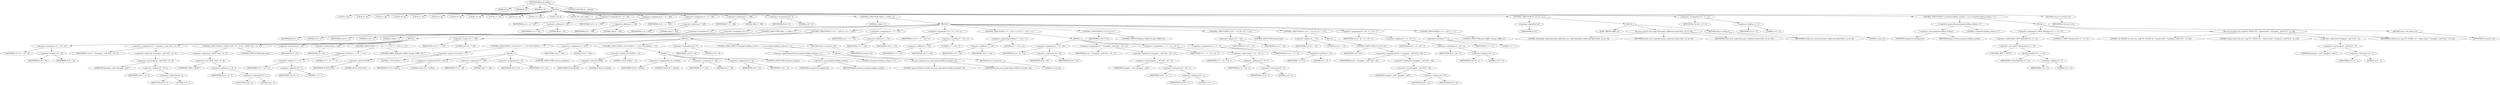 digraph udhcp_get_option {  
"1000114" [label = "(METHOD,udhcp_get_option)" ]
"1000115" [label = "(PARAM,int a1)" ]
"1000116" [label = "(PARAM,int a2)" ]
"1000117" [label = "(PARAM,int a3)" ]
"1000118" [label = "(BLOCK,,)" ]
"1000119" [label = "(LOCAL,v3: int)" ]
"1000120" [label = "(LOCAL,v4: int)" ]
"1000121" [label = "(LOCAL,v5: int)" ]
"1000122" [label = "(LOCAL,v6: int)" ]
"1000123" [label = "(LOCAL,v7: int)" ]
"1000124" [label = "(LOCAL,v8: int)" ]
"1000125" [label = "(LOCAL,v9: int)" ]
"1000126" [label = "(LOCAL,v10: int)" ]
"1000127" [label = "(LOCAL,v11: int)" ]
"1000128" [label = "(LOCAL,v12: int)" ]
"1000129" [label = "(LOCAL,v13: bool)" ]
"1000130" [label = "(LOCAL,v14: int)" ]
"1000131" [label = "(LOCAL,v16: char [ 546 ])" ]
"1000132" [label = "(<operator>.assignment,v4 = a1 + 44)" ]
"1000133" [label = "(IDENTIFIER,v4,v4 = a1 + 44)" ]
"1000134" [label = "(<operator>.addition,a1 + 44)" ]
"1000135" [label = "(IDENTIFIER,a1,a1 + 44)" ]
"1000136" [label = "(LITERAL,44,a1 + 44)" ]
"1000137" [label = "(<operator>.assignment,v5 = a1 + 108)" ]
"1000138" [label = "(IDENTIFIER,v5,v5 = a1 + 108)" ]
"1000139" [label = "(<operator>.addition,a1 + 108)" ]
"1000140" [label = "(IDENTIFIER,a1,a1 + 108)" ]
"1000141" [label = "(LITERAL,108,a1 + 108)" ]
"1000142" [label = "(<operator>.assignment,v6 = a1 + 240)" ]
"1000143" [label = "(IDENTIFIER,v6,v6 = a1 + 240)" ]
"1000144" [label = "(<operator>.addition,a1 + 240)" ]
"1000145" [label = "(IDENTIFIER,a1,a1 + 240)" ]
"1000146" [label = "(LITERAL,240,a1 + 240)" ]
"1000147" [label = "(<operator>.assignment,v7 = 388)" ]
"1000148" [label = "(IDENTIFIER,v7,v7 = 388)" ]
"1000149" [label = "(LITERAL,388,v7 = 388)" ]
"1000150" [label = "(<operator>.assignment,v8 = 0)" ]
"1000151" [label = "(IDENTIFIER,v8,v8 = 0)" ]
"1000152" [label = "(LITERAL,0,v8 = 0)" ]
"1000153" [label = "(CONTROL_STRUCTURE,while ( 1 ),while ( 1 ))" ]
"1000154" [label = "(LITERAL,1,while ( 1 ))" ]
"1000155" [label = "(BLOCK,,)" ]
"1000156" [label = "(<operator>.assignment,v9 = 2)" ]
"1000157" [label = "(IDENTIFIER,v9,v9 = 2)" ]
"1000158" [label = "(LITERAL,2,v9 = 2)" ]
"1000159" [label = "(<operator>.assignment,v10 = 0)" ]
"1000160" [label = "(IDENTIFIER,v10,v10 = 0)" ]
"1000161" [label = "(LITERAL,0,v10 = 0)" ]
"1000162" [label = "(CONTROL_STRUCTURE,while ( 1 ),while ( 1 ))" ]
"1000163" [label = "(LITERAL,1,while ( 1 ))" ]
"1000164" [label = "(BLOCK,,)" ]
"1000165" [label = "(<operator>.assignment,v11 = v6 + v9)" ]
"1000166" [label = "(IDENTIFIER,v11,v11 = v6 + v9)" ]
"1000167" [label = "(<operator>.addition,v6 + v9)" ]
"1000168" [label = "(IDENTIFIER,v6,v6 + v9)" ]
"1000169" [label = "(IDENTIFIER,v9,v6 + v9)" ]
"1000170" [label = "(<operator>.assignment,v12 = *(unsigned __int8 *)(v6 + v9 - 2))" ]
"1000171" [label = "(IDENTIFIER,v12,v12 = *(unsigned __int8 *)(v6 + v9 - 2))" ]
"1000172" [label = "(<operator>.indirection,*(unsigned __int8 *)(v6 + v9 - 2))" ]
"1000173" [label = "(<operator>.cast,(unsigned __int8 *)(v6 + v9 - 2))" ]
"1000174" [label = "(UNKNOWN,unsigned __int8 *,unsigned __int8 *)" ]
"1000175" [label = "(<operator>.addition,v6 + v9 - 2)" ]
"1000176" [label = "(IDENTIFIER,v6,v6 + v9 - 2)" ]
"1000177" [label = "(<operator>.subtraction,v9 - 2)" ]
"1000178" [label = "(IDENTIFIER,v9,v9 - 2)" ]
"1000179" [label = "(LITERAL,2,v9 - 2)" ]
"1000180" [label = "(CONTROL_STRUCTURE,if ( *(_BYTE *)(v6 + v9 - 2) ),if ( *(_BYTE *)(v6 + v9 - 2) ))" ]
"1000181" [label = "(<operator>.indirection,*(_BYTE *)(v6 + v9 - 2))" ]
"1000182" [label = "(<operator>.cast,(_BYTE *)(v6 + v9 - 2))" ]
"1000183" [label = "(UNKNOWN,_BYTE *,_BYTE *)" ]
"1000184" [label = "(<operator>.addition,v6 + v9 - 2)" ]
"1000185" [label = "(IDENTIFIER,v6,v6 + v9 - 2)" ]
"1000186" [label = "(<operator>.subtraction,v9 - 2)" ]
"1000187" [label = "(IDENTIFIER,v9,v9 - 2)" ]
"1000188" [label = "(LITERAL,2,v9 - 2)" ]
"1000189" [label = "(CONTROL_STRUCTURE,break;,break;)" ]
"1000190" [label = "(<operator>.preDecrement,--v10)" ]
"1000191" [label = "(IDENTIFIER,v10,--v10)" ]
"1000192" [label = "(<operator>.preIncrement,++v9)" ]
"1000193" [label = "(IDENTIFIER,v9,++v9)" ]
"1000194" [label = "(CONTROL_STRUCTURE,if ( v7 + v10 + 1 < 2 ),if ( v7 + v10 + 1 < 2 ))" ]
"1000195" [label = "(<operator>.lessThan,v7 + v10 + 1 < 2)" ]
"1000196" [label = "(<operator>.addition,v7 + v10 + 1)" ]
"1000197" [label = "(IDENTIFIER,v7,v7 + v10 + 1)" ]
"1000198" [label = "(<operator>.addition,v10 + 1)" ]
"1000199" [label = "(IDENTIFIER,v10,v10 + 1)" ]
"1000200" [label = "(LITERAL,1,v10 + 1)" ]
"1000201" [label = "(LITERAL,2,v7 + v10 + 1 < 2)" ]
"1000202" [label = "(CONTROL_STRUCTURE,goto LABEL_25;,goto LABEL_25;)" ]
"1000203" [label = "(CONTROL_STRUCTURE,if ( v12 == 255 ),if ( v12 == 255 ))" ]
"1000204" [label = "(<operator>.equals,v12 == 255)" ]
"1000205" [label = "(IDENTIFIER,v12,v12 == 255)" ]
"1000206" [label = "(LITERAL,255,v12 == 255)" ]
"1000207" [label = "(BLOCK,,)" ]
"1000208" [label = "(CONTROL_STRUCTURE,if ( (v8 & 0x101) == 1 ),if ( (v8 & 0x101) == 1 ))" ]
"1000209" [label = "(<operator>.equals,(v8 & 0x101) == 1)" ]
"1000210" [label = "(<operator>.and,v8 & 0x101)" ]
"1000211" [label = "(IDENTIFIER,v8,v8 & 0x101)" ]
"1000212" [label = "(LITERAL,0x101,v8 & 0x101)" ]
"1000213" [label = "(LITERAL,1,(v8 & 0x101) == 1)" ]
"1000214" [label = "(BLOCK,,)" ]
"1000215" [label = "(<operators>.assignmentOr,v8 |= 0x101u)" ]
"1000216" [label = "(IDENTIFIER,v8,v8 |= 0x101u)" ]
"1000217" [label = "(LITERAL,0x101u,v8 |= 0x101u)" ]
"1000218" [label = "(<operator>.assignment,v7 = 128)" ]
"1000219" [label = "(IDENTIFIER,v7,v7 = 128)" ]
"1000220" [label = "(LITERAL,128,v7 = 128)" ]
"1000221" [label = "(<operator>.assignment,v6 = v5)" ]
"1000222" [label = "(IDENTIFIER,v6,v6 = v5)" ]
"1000223" [label = "(IDENTIFIER,v5,v6 = v5)" ]
"1000224" [label = "(CONTROL_STRUCTURE,continue;,continue;)" ]
"1000225" [label = "(<operator>.assignment,a3 = 514)" ]
"1000226" [label = "(IDENTIFIER,a3,a3 = 514)" ]
"1000227" [label = "(LITERAL,514,a3 = 514)" ]
"1000228" [label = "(CONTROL_STRUCTURE,if ( (v8 & 0x202) == 2 ),if ( (v8 & 0x202) == 2 ))" ]
"1000229" [label = "(<operator>.equals,(v8 & 0x202) == 2)" ]
"1000230" [label = "(<operator>.and,v8 & 0x202)" ]
"1000231" [label = "(IDENTIFIER,v8,v8 & 0x202)" ]
"1000232" [label = "(LITERAL,0x202,v8 & 0x202)" ]
"1000233" [label = "(LITERAL,2,(v8 & 0x202) == 2)" ]
"1000234" [label = "(BLOCK,,)" ]
"1000235" [label = "(<operators>.assignmentOr,v8 |= 0x202u)" ]
"1000236" [label = "(IDENTIFIER,v8,v8 |= 0x202u)" ]
"1000237" [label = "(LITERAL,0x202u,v8 |= 0x202u)" ]
"1000238" [label = "(<operator>.assignment,v7 = 64)" ]
"1000239" [label = "(IDENTIFIER,v7,v7 = 64)" ]
"1000240" [label = "(LITERAL,64,v7 = 64)" ]
"1000241" [label = "(<operator>.assignment,v6 = v4)" ]
"1000242" [label = "(IDENTIFIER,v6,v6 = v4)" ]
"1000243" [label = "(IDENTIFIER,v4,v6 = v4)" ]
"1000244" [label = "(CONTROL_STRUCTURE,continue;,continue;)" ]
"1000245" [label = "(<operator>.assignment,v14 = 0)" ]
"1000246" [label = "(IDENTIFIER,v14,v14 = 0)" ]
"1000247" [label = "(LITERAL,0,v14 = 0)" ]
"1000248" [label = "(CONTROL_STRUCTURE,if ( (unsigned int)dhcp_verbose >= 3 ),if ( (unsigned int)dhcp_verbose >= 3 ))" ]
"1000249" [label = "(<operator>.greaterEqualsThan,(unsigned int)dhcp_verbose >= 3)" ]
"1000250" [label = "(<operator>.cast,(unsigned int)dhcp_verbose)" ]
"1000251" [label = "(UNKNOWN,unsigned int,unsigned int)" ]
"1000252" [label = "(IDENTIFIER,dhcp_verbose,(unsigned int)dhcp_verbose)" ]
"1000253" [label = "(LITERAL,3,(unsigned int)dhcp_verbose >= 3)" ]
"1000254" [label = "(BLOCK,,)" ]
"1000255" [label = "(bb_error_msg,bb_error_msg(\"option 0x%02x not found\", a2))" ]
"1000256" [label = "(LITERAL,\"option 0x%02x not found\",bb_error_msg(\"option 0x%02x not found\", a2))" ]
"1000257" [label = "(IDENTIFIER,a2,bb_error_msg(\"option 0x%02x not found\", a2))" ]
"1000258" [label = "(RETURN,return 0;,return 0;)" ]
"1000259" [label = "(LITERAL,0,return 0;)" ]
"1000260" [label = "(RETURN,return v14;,return v14;)" ]
"1000261" [label = "(IDENTIFIER,v14,return v14;)" ]
"1000262" [label = "(<operator>.assignment,a3 = v7 + v10)" ]
"1000263" [label = "(IDENTIFIER,a3,a3 = v7 + v10)" ]
"1000264" [label = "(<operator>.addition,v7 + v10)" ]
"1000265" [label = "(IDENTIFIER,v7,v7 + v10)" ]
"1000266" [label = "(IDENTIFIER,v10,v7 + v10)" ]
"1000267" [label = "(<operator>.assignment,v13 = v7 + v10 < 2)" ]
"1000268" [label = "(IDENTIFIER,v13,v13 = v7 + v10 < 2)" ]
"1000269" [label = "(<operator>.lessThan,v7 + v10 < 2)" ]
"1000270" [label = "(<operator>.addition,v7 + v10)" ]
"1000271" [label = "(IDENTIFIER,v7,v7 + v10)" ]
"1000272" [label = "(IDENTIFIER,v10,v7 + v10)" ]
"1000273" [label = "(LITERAL,2,v7 + v10 < 2)" ]
"1000274" [label = "(CONTROL_STRUCTURE,if ( v7 + v10 >= 2 ),if ( v7 + v10 >= 2 ))" ]
"1000275" [label = "(<operator>.greaterEqualsThan,v7 + v10 >= 2)" ]
"1000276" [label = "(<operator>.addition,v7 + v10)" ]
"1000277" [label = "(IDENTIFIER,v7,v7 + v10)" ]
"1000278" [label = "(IDENTIFIER,v10,v7 + v10)" ]
"1000279" [label = "(LITERAL,2,v7 + v10 >= 2)" ]
"1000280" [label = "(BLOCK,,)" ]
"1000281" [label = "(<operator>.assignment,v3 = v6 - v10)" ]
"1000282" [label = "(IDENTIFIER,v3,v3 = v6 - v10)" ]
"1000283" [label = "(<operator>.subtraction,v6 - v10)" ]
"1000284" [label = "(IDENTIFIER,v6,v6 - v10)" ]
"1000285" [label = "(IDENTIFIER,v10,v6 - v10)" ]
"1000286" [label = "(<operator>.assignment,a3 = *(unsigned __int8 *)(v6 - v10 + 1))" ]
"1000287" [label = "(IDENTIFIER,a3,a3 = *(unsigned __int8 *)(v6 - v10 + 1))" ]
"1000288" [label = "(<operator>.indirection,*(unsigned __int8 *)(v6 - v10 + 1))" ]
"1000289" [label = "(<operator>.cast,(unsigned __int8 *)(v6 - v10 + 1))" ]
"1000290" [label = "(UNKNOWN,unsigned __int8 *,unsigned __int8 *)" ]
"1000291" [label = "(<operator>.subtraction,v6 - v10 + 1)" ]
"1000292" [label = "(IDENTIFIER,v6,v6 - v10 + 1)" ]
"1000293" [label = "(<operator>.addition,v10 + 1)" ]
"1000294" [label = "(IDENTIFIER,v10,v10 + 1)" ]
"1000295" [label = "(LITERAL,1,v10 + 1)" ]
"1000296" [label = "(<operator>.assignment,v7 = v7 - a3 + v10 - 2)" ]
"1000297" [label = "(IDENTIFIER,v7,v7 = v7 - a3 + v10 - 2)" ]
"1000298" [label = "(<operator>.subtraction,v7 - a3 + v10 - 2)" ]
"1000299" [label = "(IDENTIFIER,v7,v7 - a3 + v10 - 2)" ]
"1000300" [label = "(<operator>.addition,a3 + v10 - 2)" ]
"1000301" [label = "(IDENTIFIER,a3,a3 + v10 - 2)" ]
"1000302" [label = "(<operator>.subtraction,v10 - 2)" ]
"1000303" [label = "(IDENTIFIER,v10,v10 - 2)" ]
"1000304" [label = "(LITERAL,2,v10 - 2)" ]
"1000305" [label = "(<operator>.assignment,v13 = v7 < 0)" ]
"1000306" [label = "(IDENTIFIER,v13,v13 = v7 < 0)" ]
"1000307" [label = "(<operator>.lessThan,v7 < 0)" ]
"1000308" [label = "(IDENTIFIER,v7,v7 < 0)" ]
"1000309" [label = "(LITERAL,0,v7 < 0)" ]
"1000310" [label = "(CONTROL_STRUCTURE,if ( v13 ),if ( v13 ))" ]
"1000311" [label = "(IDENTIFIER,v13,if ( v13 ))" ]
"1000312" [label = "(CONTROL_STRUCTURE,goto LABEL_25;,goto LABEL_25;)" ]
"1000313" [label = "(CONTROL_STRUCTURE,if ( v12 == a2 ),if ( v12 == a2 ))" ]
"1000314" [label = "(<operator>.equals,v12 == a2)" ]
"1000315" [label = "(IDENTIFIER,v12,v12 == a2)" ]
"1000316" [label = "(IDENTIFIER,a2,v12 == a2)" ]
"1000317" [label = "(CONTROL_STRUCTURE,break;,break;)" ]
"1000318" [label = "(CONTROL_STRUCTURE,if ( v12 == 52 ),if ( v12 == 52 ))" ]
"1000319" [label = "(<operator>.equals,v12 == 52)" ]
"1000320" [label = "(IDENTIFIER,v12,v12 == 52)" ]
"1000321" [label = "(LITERAL,52,v12 == 52)" ]
"1000322" [label = "(BLOCK,,)" ]
"1000323" [label = "(CONTROL_STRUCTURE,if ( a3 ),if ( a3 ))" ]
"1000324" [label = "(IDENTIFIER,a3,if ( a3 ))" ]
"1000325" [label = "(<operators>.assignmentOr,v8 |= *(unsigned __int8 *)(v6 + v9))" ]
"1000326" [label = "(IDENTIFIER,v8,v8 |= *(unsigned __int8 *)(v6 + v9))" ]
"1000327" [label = "(<operator>.indirection,*(unsigned __int8 *)(v6 + v9))" ]
"1000328" [label = "(<operator>.cast,(unsigned __int8 *)(v6 + v9))" ]
"1000329" [label = "(UNKNOWN,unsigned __int8 *,unsigned __int8 *)" ]
"1000330" [label = "(<operator>.addition,v6 + v9)" ]
"1000331" [label = "(IDENTIFIER,v6,v6 + v9)" ]
"1000332" [label = "(IDENTIFIER,v9,v6 + v9)" ]
"1000333" [label = "(<operator>.assignment,v6 = v6 + a3 - v10 + 2)" ]
"1000334" [label = "(IDENTIFIER,v6,v6 = v6 + a3 - v10 + 2)" ]
"1000335" [label = "(<operator>.addition,v6 + a3 - v10 + 2)" ]
"1000336" [label = "(IDENTIFIER,v6,v6 + a3 - v10 + 2)" ]
"1000337" [label = "(<operator>.subtraction,a3 - v10 + 2)" ]
"1000338" [label = "(IDENTIFIER,a3,a3 - v10 + 2)" ]
"1000339" [label = "(<operator>.addition,v10 + 2)" ]
"1000340" [label = "(IDENTIFIER,v10,v10 + 2)" ]
"1000341" [label = "(LITERAL,2,v10 + 2)" ]
"1000342" [label = "(CONTROL_STRUCTURE,if ( v7 < 1 ),if ( v7 < 1 ))" ]
"1000343" [label = "(<operator>.lessThan,v7 < 1)" ]
"1000344" [label = "(IDENTIFIER,v7,v7 < 1)" ]
"1000345" [label = "(LITERAL,1,v7 < 1)" ]
"1000346" [label = "(CONTROL_STRUCTURE,goto LABEL_25;,goto LABEL_25;)" ]
"1000347" [label = "(CONTROL_STRUCTURE,if ( !a3 ),if ( !a3 ))" ]
"1000348" [label = "(<operator>.logicalNot,!a3)" ]
"1000349" [label = "(IDENTIFIER,a3,!a3)" ]
"1000350" [label = "(BLOCK,,)" ]
"1000351" [label = "(JUMP_TARGET,LABEL_25)" ]
"1000352" [label = "(bb_error_msg,bb_error_msg(\"bad packet, malformed option field\", a2, a3, v9))" ]
"1000353" [label = "(LITERAL,\"bad packet, malformed option field\",bb_error_msg(\"bad packet, malformed option field\", a2, a3, v9))" ]
"1000354" [label = "(IDENTIFIER,a2,bb_error_msg(\"bad packet, malformed option field\", a2, a3, v9))" ]
"1000355" [label = "(IDENTIFIER,a3,bb_error_msg(\"bad packet, malformed option field\", a2, a3, v9))" ]
"1000356" [label = "(IDENTIFIER,v9,bb_error_msg(\"bad packet, malformed option field\", a2, a3, v9))" ]
"1000357" [label = "(RETURN,return 0;,return 0;)" ]
"1000358" [label = "(LITERAL,0,return 0;)" ]
"1000359" [label = "(<operator>.assignment,v14 = v3 + 2)" ]
"1000360" [label = "(IDENTIFIER,v14,v14 = v3 + 2)" ]
"1000361" [label = "(<operator>.addition,v3 + 2)" ]
"1000362" [label = "(IDENTIFIER,v3,v3 + 2)" ]
"1000363" [label = "(LITERAL,2,v3 + 2)" ]
"1000364" [label = "(CONTROL_STRUCTURE,if ( (unsigned int)dhcp_verbose > 1 ),if ( (unsigned int)dhcp_verbose > 1 ))" ]
"1000365" [label = "(<operator>.greaterThan,(unsigned int)dhcp_verbose > 1)" ]
"1000366" [label = "(<operator>.cast,(unsigned int)dhcp_verbose)" ]
"1000367" [label = "(UNKNOWN,unsigned int,unsigned int)" ]
"1000368" [label = "(IDENTIFIER,dhcp_verbose,(unsigned int)dhcp_verbose)" ]
"1000369" [label = "(LITERAL,1,(unsigned int)dhcp_verbose > 1)" ]
"1000370" [label = "(BLOCK,,)" ]
"1000371" [label = "(<operator>.assignment,*(_BYTE *)bin2hex(v16, v3 + 2) = 0)" ]
"1000372" [label = "(<operator>.indirection,*(_BYTE *)bin2hex(v16, v3 + 2))" ]
"1000373" [label = "(<operator>.cast,(_BYTE *)bin2hex(v16, v3 + 2))" ]
"1000374" [label = "(UNKNOWN,_BYTE *,_BYTE *)" ]
"1000375" [label = "(bin2hex,bin2hex(v16, v3 + 2))" ]
"1000376" [label = "(IDENTIFIER,v16,bin2hex(v16, v3 + 2))" ]
"1000377" [label = "(<operator>.addition,v3 + 2)" ]
"1000378" [label = "(IDENTIFIER,v3,v3 + 2)" ]
"1000379" [label = "(LITERAL,2,v3 + 2)" ]
"1000380" [label = "(LITERAL,0,*(_BYTE *)bin2hex(v16, v3 + 2) = 0)" ]
"1000381" [label = "(bb_error_msg,bb_error_msg(\"%s: 0x%02x %s\", \"option found\", *(unsigned __int8 *)(v11 - 2), v16))" ]
"1000382" [label = "(LITERAL,\"%s: 0x%02x %s\",bb_error_msg(\"%s: 0x%02x %s\", \"option found\", *(unsigned __int8 *)(v11 - 2), v16))" ]
"1000383" [label = "(LITERAL,\"option found\",bb_error_msg(\"%s: 0x%02x %s\", \"option found\", *(unsigned __int8 *)(v11 - 2), v16))" ]
"1000384" [label = "(<operator>.indirection,*(unsigned __int8 *)(v11 - 2))" ]
"1000385" [label = "(<operator>.cast,(unsigned __int8 *)(v11 - 2))" ]
"1000386" [label = "(UNKNOWN,unsigned __int8 *,unsigned __int8 *)" ]
"1000387" [label = "(<operator>.subtraction,v11 - 2)" ]
"1000388" [label = "(IDENTIFIER,v11,v11 - 2)" ]
"1000389" [label = "(LITERAL,2,v11 - 2)" ]
"1000390" [label = "(IDENTIFIER,v16,bb_error_msg(\"%s: 0x%02x %s\", \"option found\", *(unsigned __int8 *)(v11 - 2), v16))" ]
"1000391" [label = "(RETURN,return v14;,return v14;)" ]
"1000392" [label = "(IDENTIFIER,v14,return v14;)" ]
"1000393" [label = "(RETURN,return v14;,return v14;)" ]
"1000394" [label = "(IDENTIFIER,v14,return v14;)" ]
"1000395" [label = "(METHOD_RETURN,int __fastcall)" ]
  "1000114" -> "1000115" 
  "1000114" -> "1000116" 
  "1000114" -> "1000117" 
  "1000114" -> "1000118" 
  "1000114" -> "1000395" 
  "1000118" -> "1000119" 
  "1000118" -> "1000120" 
  "1000118" -> "1000121" 
  "1000118" -> "1000122" 
  "1000118" -> "1000123" 
  "1000118" -> "1000124" 
  "1000118" -> "1000125" 
  "1000118" -> "1000126" 
  "1000118" -> "1000127" 
  "1000118" -> "1000128" 
  "1000118" -> "1000129" 
  "1000118" -> "1000130" 
  "1000118" -> "1000131" 
  "1000118" -> "1000132" 
  "1000118" -> "1000137" 
  "1000118" -> "1000142" 
  "1000118" -> "1000147" 
  "1000118" -> "1000150" 
  "1000118" -> "1000153" 
  "1000118" -> "1000347" 
  "1000118" -> "1000359" 
  "1000118" -> "1000364" 
  "1000118" -> "1000393" 
  "1000132" -> "1000133" 
  "1000132" -> "1000134" 
  "1000134" -> "1000135" 
  "1000134" -> "1000136" 
  "1000137" -> "1000138" 
  "1000137" -> "1000139" 
  "1000139" -> "1000140" 
  "1000139" -> "1000141" 
  "1000142" -> "1000143" 
  "1000142" -> "1000144" 
  "1000144" -> "1000145" 
  "1000144" -> "1000146" 
  "1000147" -> "1000148" 
  "1000147" -> "1000149" 
  "1000150" -> "1000151" 
  "1000150" -> "1000152" 
  "1000153" -> "1000154" 
  "1000153" -> "1000155" 
  "1000155" -> "1000156" 
  "1000155" -> "1000159" 
  "1000155" -> "1000162" 
  "1000155" -> "1000203" 
  "1000155" -> "1000262" 
  "1000155" -> "1000267" 
  "1000155" -> "1000274" 
  "1000155" -> "1000310" 
  "1000155" -> "1000313" 
  "1000155" -> "1000318" 
  "1000155" -> "1000333" 
  "1000155" -> "1000342" 
  "1000156" -> "1000157" 
  "1000156" -> "1000158" 
  "1000159" -> "1000160" 
  "1000159" -> "1000161" 
  "1000162" -> "1000163" 
  "1000162" -> "1000164" 
  "1000164" -> "1000165" 
  "1000164" -> "1000170" 
  "1000164" -> "1000180" 
  "1000164" -> "1000190" 
  "1000164" -> "1000192" 
  "1000164" -> "1000194" 
  "1000165" -> "1000166" 
  "1000165" -> "1000167" 
  "1000167" -> "1000168" 
  "1000167" -> "1000169" 
  "1000170" -> "1000171" 
  "1000170" -> "1000172" 
  "1000172" -> "1000173" 
  "1000173" -> "1000174" 
  "1000173" -> "1000175" 
  "1000175" -> "1000176" 
  "1000175" -> "1000177" 
  "1000177" -> "1000178" 
  "1000177" -> "1000179" 
  "1000180" -> "1000181" 
  "1000180" -> "1000189" 
  "1000181" -> "1000182" 
  "1000182" -> "1000183" 
  "1000182" -> "1000184" 
  "1000184" -> "1000185" 
  "1000184" -> "1000186" 
  "1000186" -> "1000187" 
  "1000186" -> "1000188" 
  "1000190" -> "1000191" 
  "1000192" -> "1000193" 
  "1000194" -> "1000195" 
  "1000194" -> "1000202" 
  "1000195" -> "1000196" 
  "1000195" -> "1000201" 
  "1000196" -> "1000197" 
  "1000196" -> "1000198" 
  "1000198" -> "1000199" 
  "1000198" -> "1000200" 
  "1000203" -> "1000204" 
  "1000203" -> "1000207" 
  "1000204" -> "1000205" 
  "1000204" -> "1000206" 
  "1000207" -> "1000208" 
  "1000207" -> "1000225" 
  "1000207" -> "1000228" 
  "1000207" -> "1000245" 
  "1000207" -> "1000248" 
  "1000207" -> "1000260" 
  "1000208" -> "1000209" 
  "1000208" -> "1000214" 
  "1000209" -> "1000210" 
  "1000209" -> "1000213" 
  "1000210" -> "1000211" 
  "1000210" -> "1000212" 
  "1000214" -> "1000215" 
  "1000214" -> "1000218" 
  "1000214" -> "1000221" 
  "1000214" -> "1000224" 
  "1000215" -> "1000216" 
  "1000215" -> "1000217" 
  "1000218" -> "1000219" 
  "1000218" -> "1000220" 
  "1000221" -> "1000222" 
  "1000221" -> "1000223" 
  "1000225" -> "1000226" 
  "1000225" -> "1000227" 
  "1000228" -> "1000229" 
  "1000228" -> "1000234" 
  "1000229" -> "1000230" 
  "1000229" -> "1000233" 
  "1000230" -> "1000231" 
  "1000230" -> "1000232" 
  "1000234" -> "1000235" 
  "1000234" -> "1000238" 
  "1000234" -> "1000241" 
  "1000234" -> "1000244" 
  "1000235" -> "1000236" 
  "1000235" -> "1000237" 
  "1000238" -> "1000239" 
  "1000238" -> "1000240" 
  "1000241" -> "1000242" 
  "1000241" -> "1000243" 
  "1000245" -> "1000246" 
  "1000245" -> "1000247" 
  "1000248" -> "1000249" 
  "1000248" -> "1000254" 
  "1000249" -> "1000250" 
  "1000249" -> "1000253" 
  "1000250" -> "1000251" 
  "1000250" -> "1000252" 
  "1000254" -> "1000255" 
  "1000254" -> "1000258" 
  "1000255" -> "1000256" 
  "1000255" -> "1000257" 
  "1000258" -> "1000259" 
  "1000260" -> "1000261" 
  "1000262" -> "1000263" 
  "1000262" -> "1000264" 
  "1000264" -> "1000265" 
  "1000264" -> "1000266" 
  "1000267" -> "1000268" 
  "1000267" -> "1000269" 
  "1000269" -> "1000270" 
  "1000269" -> "1000273" 
  "1000270" -> "1000271" 
  "1000270" -> "1000272" 
  "1000274" -> "1000275" 
  "1000274" -> "1000280" 
  "1000275" -> "1000276" 
  "1000275" -> "1000279" 
  "1000276" -> "1000277" 
  "1000276" -> "1000278" 
  "1000280" -> "1000281" 
  "1000280" -> "1000286" 
  "1000280" -> "1000296" 
  "1000280" -> "1000305" 
  "1000281" -> "1000282" 
  "1000281" -> "1000283" 
  "1000283" -> "1000284" 
  "1000283" -> "1000285" 
  "1000286" -> "1000287" 
  "1000286" -> "1000288" 
  "1000288" -> "1000289" 
  "1000289" -> "1000290" 
  "1000289" -> "1000291" 
  "1000291" -> "1000292" 
  "1000291" -> "1000293" 
  "1000293" -> "1000294" 
  "1000293" -> "1000295" 
  "1000296" -> "1000297" 
  "1000296" -> "1000298" 
  "1000298" -> "1000299" 
  "1000298" -> "1000300" 
  "1000300" -> "1000301" 
  "1000300" -> "1000302" 
  "1000302" -> "1000303" 
  "1000302" -> "1000304" 
  "1000305" -> "1000306" 
  "1000305" -> "1000307" 
  "1000307" -> "1000308" 
  "1000307" -> "1000309" 
  "1000310" -> "1000311" 
  "1000310" -> "1000312" 
  "1000313" -> "1000314" 
  "1000313" -> "1000317" 
  "1000314" -> "1000315" 
  "1000314" -> "1000316" 
  "1000318" -> "1000319" 
  "1000318" -> "1000322" 
  "1000319" -> "1000320" 
  "1000319" -> "1000321" 
  "1000322" -> "1000323" 
  "1000323" -> "1000324" 
  "1000323" -> "1000325" 
  "1000325" -> "1000326" 
  "1000325" -> "1000327" 
  "1000327" -> "1000328" 
  "1000328" -> "1000329" 
  "1000328" -> "1000330" 
  "1000330" -> "1000331" 
  "1000330" -> "1000332" 
  "1000333" -> "1000334" 
  "1000333" -> "1000335" 
  "1000335" -> "1000336" 
  "1000335" -> "1000337" 
  "1000337" -> "1000338" 
  "1000337" -> "1000339" 
  "1000339" -> "1000340" 
  "1000339" -> "1000341" 
  "1000342" -> "1000343" 
  "1000342" -> "1000346" 
  "1000343" -> "1000344" 
  "1000343" -> "1000345" 
  "1000347" -> "1000348" 
  "1000347" -> "1000350" 
  "1000348" -> "1000349" 
  "1000350" -> "1000351" 
  "1000350" -> "1000352" 
  "1000350" -> "1000357" 
  "1000352" -> "1000353" 
  "1000352" -> "1000354" 
  "1000352" -> "1000355" 
  "1000352" -> "1000356" 
  "1000357" -> "1000358" 
  "1000359" -> "1000360" 
  "1000359" -> "1000361" 
  "1000361" -> "1000362" 
  "1000361" -> "1000363" 
  "1000364" -> "1000365" 
  "1000364" -> "1000370" 
  "1000365" -> "1000366" 
  "1000365" -> "1000369" 
  "1000366" -> "1000367" 
  "1000366" -> "1000368" 
  "1000370" -> "1000371" 
  "1000370" -> "1000381" 
  "1000370" -> "1000391" 
  "1000371" -> "1000372" 
  "1000371" -> "1000380" 
  "1000372" -> "1000373" 
  "1000373" -> "1000374" 
  "1000373" -> "1000375" 
  "1000375" -> "1000376" 
  "1000375" -> "1000377" 
  "1000377" -> "1000378" 
  "1000377" -> "1000379" 
  "1000381" -> "1000382" 
  "1000381" -> "1000383" 
  "1000381" -> "1000384" 
  "1000381" -> "1000390" 
  "1000384" -> "1000385" 
  "1000385" -> "1000386" 
  "1000385" -> "1000387" 
  "1000387" -> "1000388" 
  "1000387" -> "1000389" 
  "1000391" -> "1000392" 
  "1000393" -> "1000394" 
}
